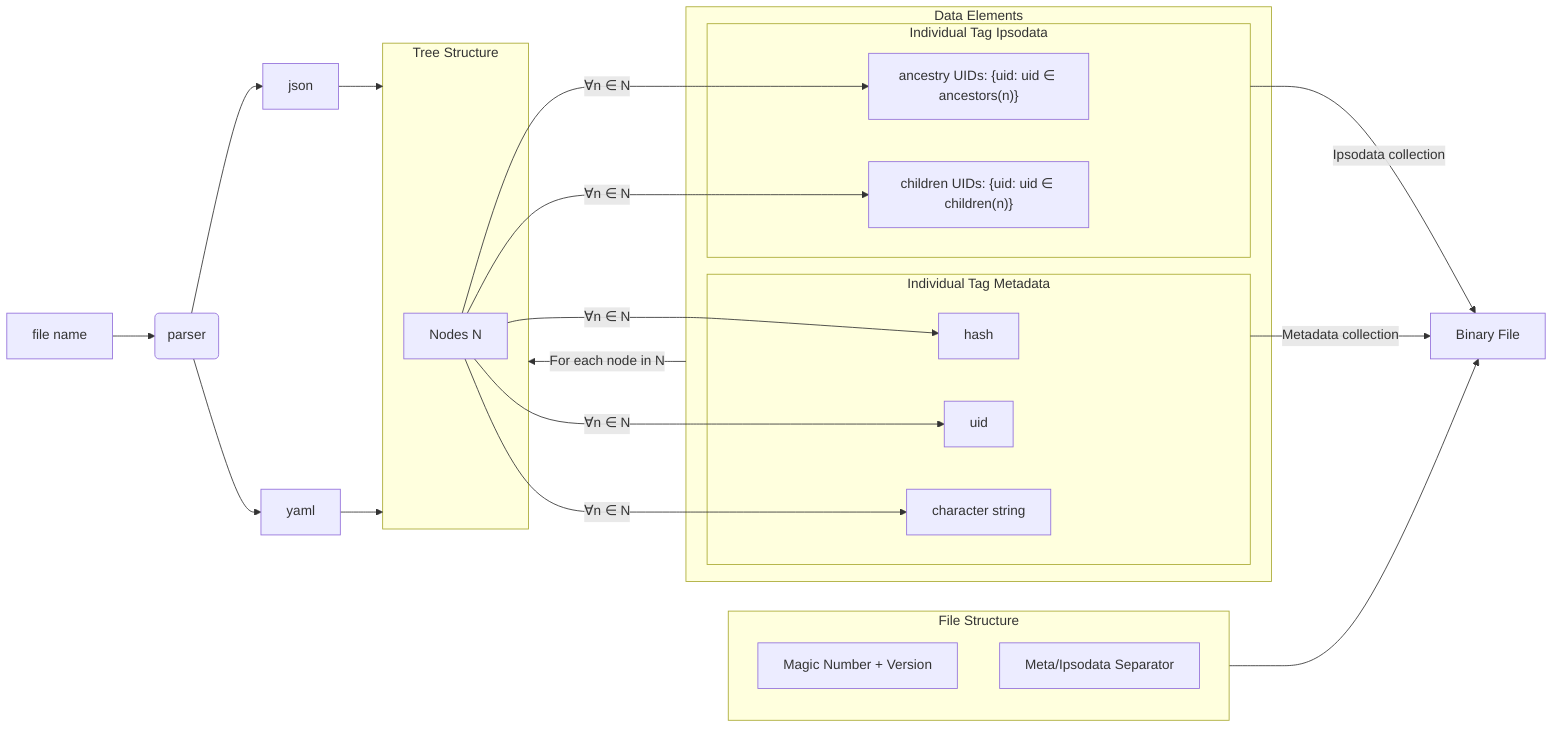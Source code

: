 flowchart LR
    A[file name] --> C(parser)
    C --> D[json]
    C --> E[yaml]

    subgraph tree ["Tree Structure"]
        N[Nodes N]
    end

    D & E --> tree

    subgraph ITI ["Individual Tag Ipsodata"]
        K["ancestry UIDs: {uid: uid ∈ ancestors(n)}"]
        L["children UIDs: {uid: uid ∈ children(n)}"]
    end

    subgraph ITM ["Individual Tag Metadata"]
        H[hash]
        I[uid]
        J[character string]
    end

    subgraph data ["Data Elements"]
        ITM
        ITI
    end

    subgraph padding ["File Structure"]
        header[Magic Number + Version]
        midb[Meta/Ipsodata Separator]
    end

    N -->|"∀n ∈ N"| H & I & J
    N -->|"∀n ∈ N"| K & L
    data -->|"For each node in N"| tree

    ITI -->|"Ipsodata collection"| M[Binary File]
    ITM -->|"Metadata collection"| M
    padding --> M